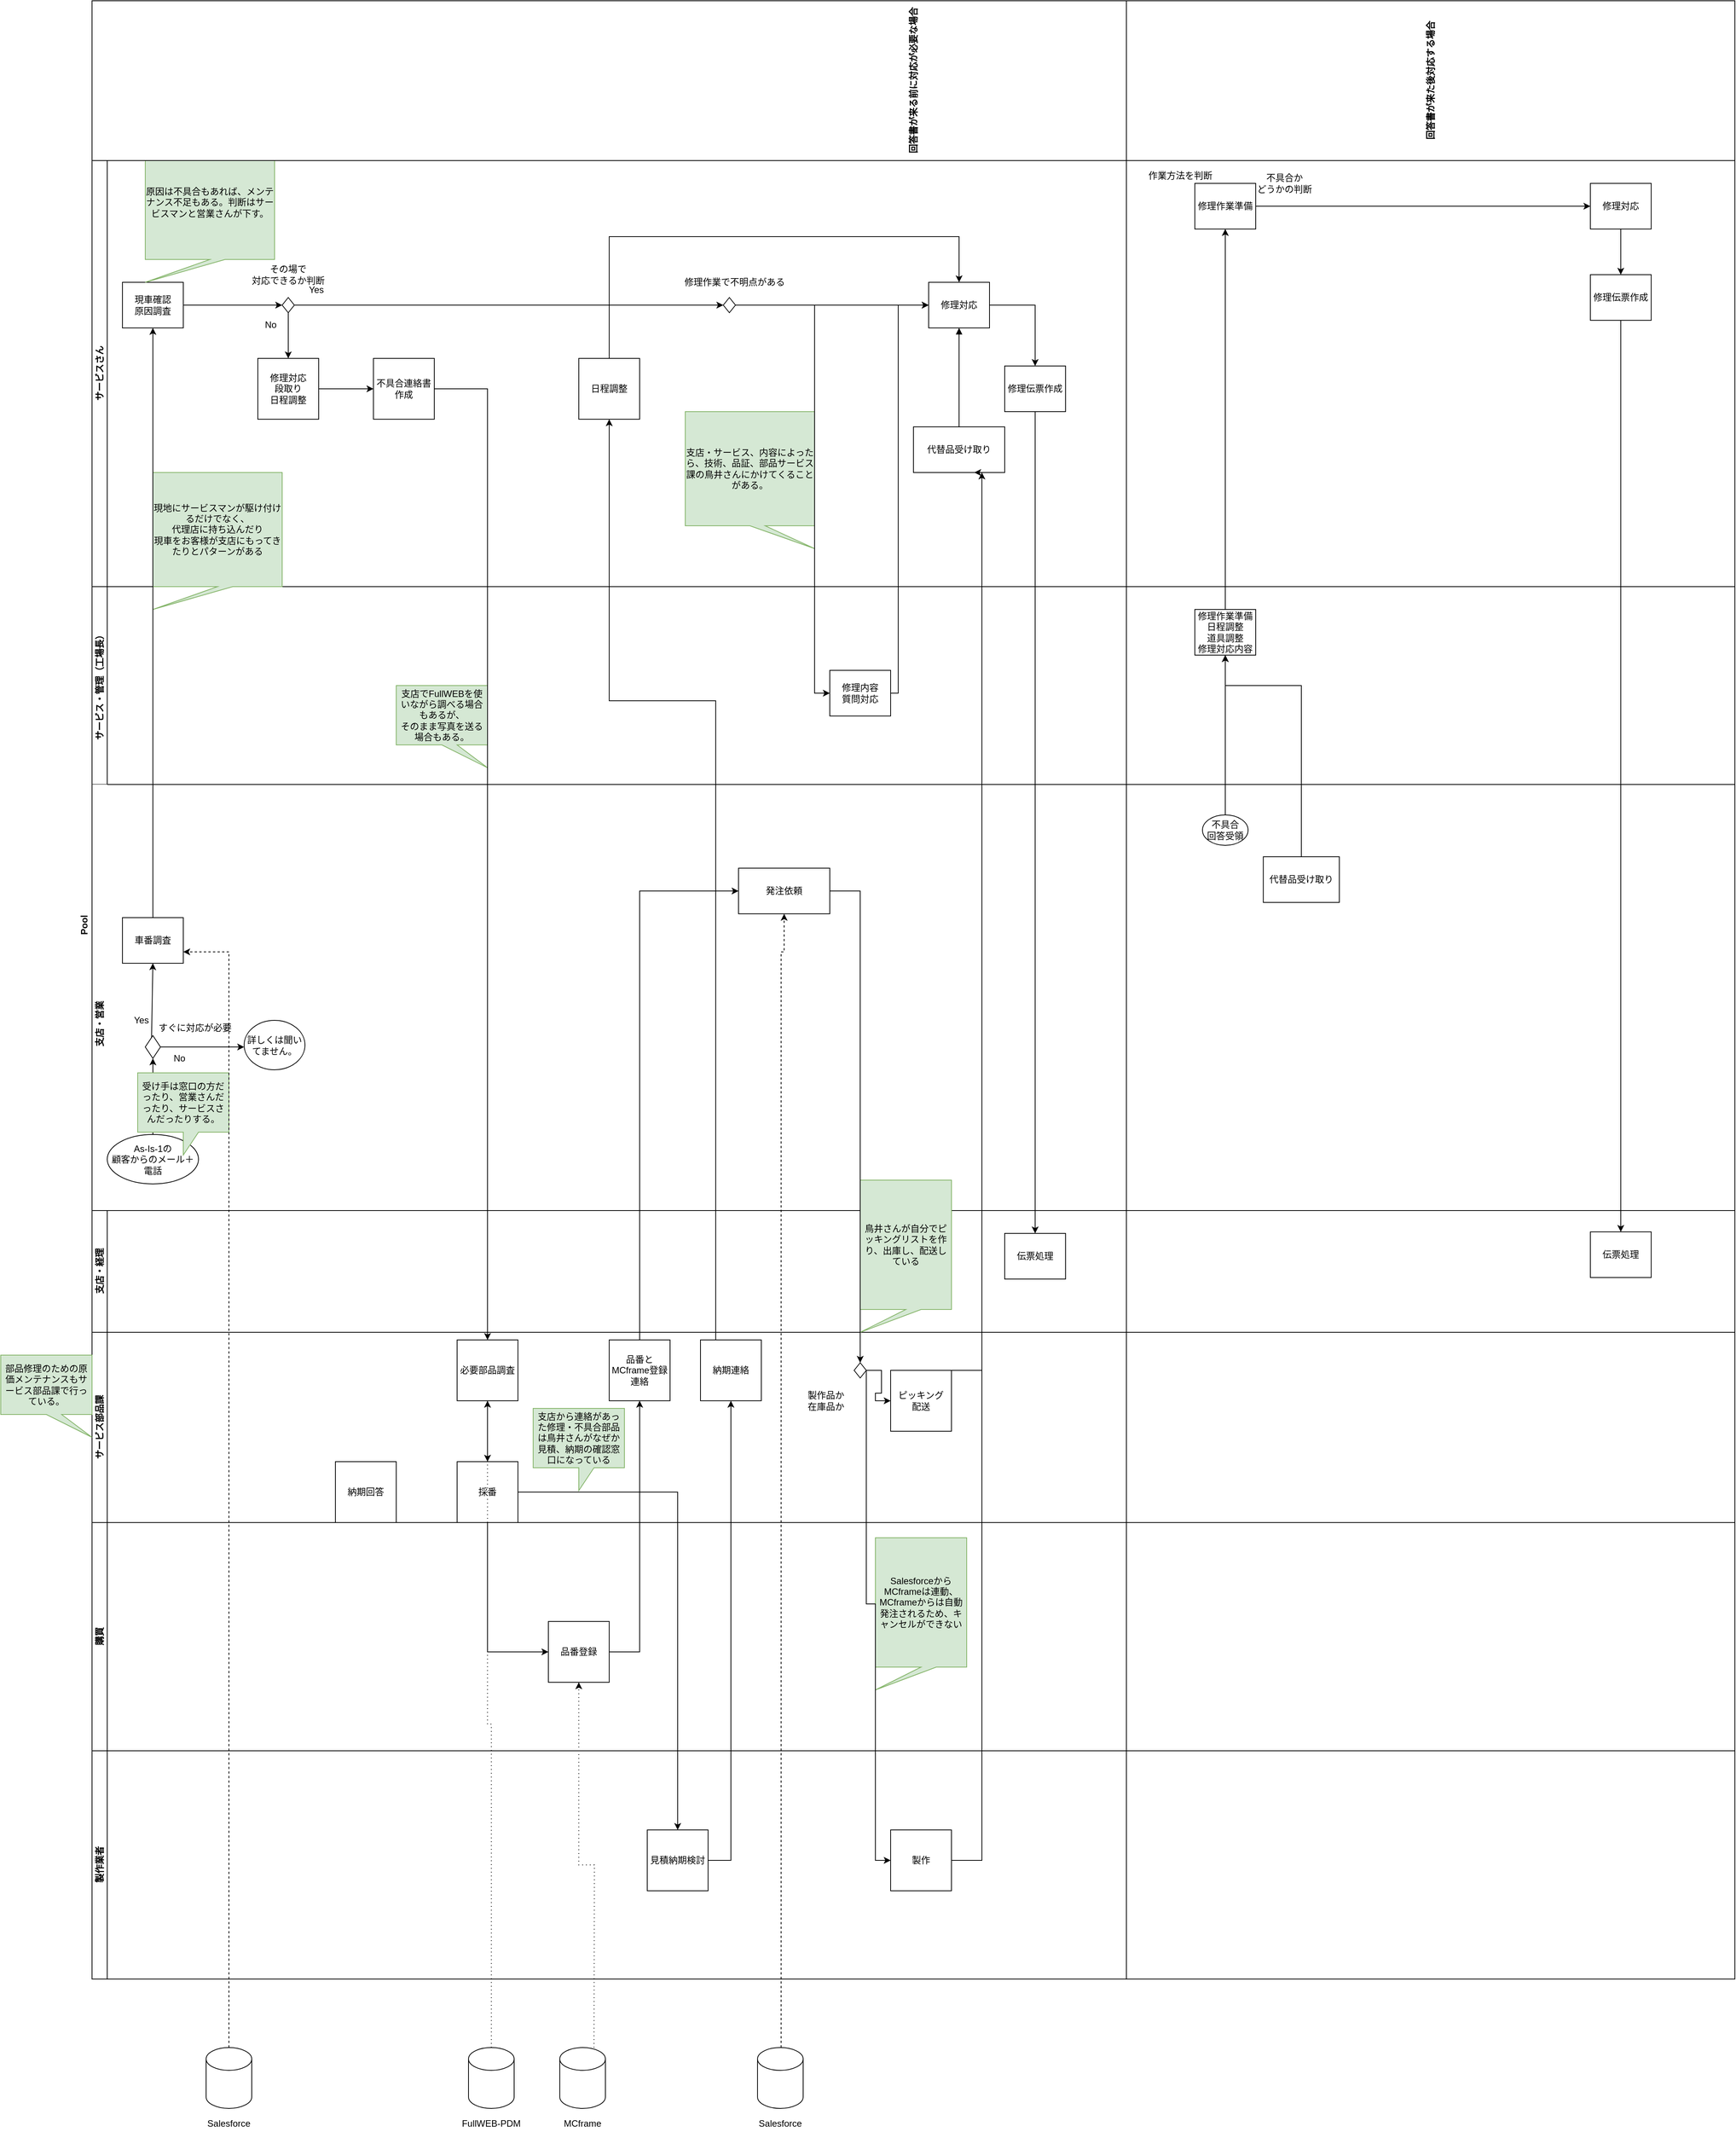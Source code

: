 <mxfile version="14.3.1" type="github">
  <diagram id="prtHgNgQTEPvFCAcTncT" name="Page-1">
    <mxGraphModel dx="3555" dy="3154" grid="1" gridSize="10" guides="1" tooltips="1" connect="1" arrows="1" fold="1" page="1" pageScale="1" pageWidth="827" pageHeight="1169" math="0" shadow="0">
      <root>
        <mxCell id="0" />
        <mxCell id="1" parent="0" />
        <mxCell id="dNxyNK7c78bLwvsdeMH5-19" value="Pool" style="swimlane;html=1;childLayout=stackLayout;resizeParent=1;resizeParentMax=0;horizontal=0;startSize=20;horizontalStack=0;swimlaneFillColor=none;strokeColor=none;" parent="1" vertex="1">
          <mxGeometry x="120" y="120" width="2180" height="890" as="geometry" />
        </mxCell>
        <mxCell id="dNxyNK7c78bLwvsdeMH5-20" value="サービス・管理（工場長）" style="swimlane;html=1;startSize=20;horizontal=0;" parent="dNxyNK7c78bLwvsdeMH5-19" vertex="1">
          <mxGeometry x="20" width="2160" height="260" as="geometry" />
        </mxCell>
        <mxCell id="z5nzv6D3eItYVxrzep7x-7" value="修理作業準備&lt;br&gt;日程調整&lt;br&gt;道具調整&lt;br&gt;修理対応内容" style="rounded=0;whiteSpace=wrap;html=1;fontFamily=Helvetica;fontSize=12;fontColor=#000000;align=center;" parent="dNxyNK7c78bLwvsdeMH5-20" vertex="1">
          <mxGeometry x="1450" y="30" width="80" height="60" as="geometry" />
        </mxCell>
        <mxCell id="z5nzv6D3eItYVxrzep7x-37" value="修理内容&lt;br&gt;質問対応" style="rounded=0;whiteSpace=wrap;html=1;fontFamily=Helvetica;fontSize=12;fontColor=#000000;align=center;" parent="dNxyNK7c78bLwvsdeMH5-20" vertex="1">
          <mxGeometry x="970" y="110" width="80" height="60" as="geometry" />
        </mxCell>
        <mxCell id="EkoDnE93ibO1WMqdiC40-56" value="支店でFullWEBを使いながら調べる場合もあるが、&lt;br&gt;そのまま写真を送る場合もある。" style="shape=callout;whiteSpace=wrap;html=1;perimeter=calloutPerimeter;fillColor=#d5e8d4;strokeColor=#82b366;position2=1;" vertex="1" parent="dNxyNK7c78bLwvsdeMH5-20">
          <mxGeometry x="400" y="130" width="120" height="108" as="geometry" />
        </mxCell>
        <mxCell id="z5nzv6D3eItYVxrzep7x-9" style="edgeStyle=orthogonalEdgeStyle;rounded=0;orthogonalLoop=1;jettySize=auto;html=1;entryX=0.5;entryY=1;entryDx=0;entryDy=0;" parent="dNxyNK7c78bLwvsdeMH5-19" source="z5nzv6D3eItYVxrzep7x-8" target="z5nzv6D3eItYVxrzep7x-7" edge="1">
          <mxGeometry relative="1" as="geometry">
            <Array as="points">
              <mxPoint x="1610" y="130" />
              <mxPoint x="1510" y="130" />
            </Array>
          </mxGeometry>
        </mxCell>
        <mxCell id="FLFnpMw3MmitnRIGWcoV-14" style="edgeStyle=orthogonalEdgeStyle;rounded=0;orthogonalLoop=1;jettySize=auto;html=1;" parent="dNxyNK7c78bLwvsdeMH5-19" source="FLFnpMw3MmitnRIGWcoV-2" edge="1">
          <mxGeometry relative="1" as="geometry">
            <mxPoint x="1510" y="90" as="targetPoint" />
          </mxGeometry>
        </mxCell>
        <mxCell id="dNxyNK7c78bLwvsdeMH5-21" value="支店・営業" style="swimlane;html=1;startSize=20;horizontal=0;strokeColor=none;" parent="dNxyNK7c78bLwvsdeMH5-19" vertex="1">
          <mxGeometry x="20" y="260" width="2160" height="630" as="geometry" />
        </mxCell>
        <mxCell id="z5nzv6D3eItYVxrzep7x-74" style="edgeStyle=orthogonalEdgeStyle;rounded=0;orthogonalLoop=1;jettySize=auto;html=1;entryX=0.231;entryY=0.5;entryDx=0;entryDy=0;entryPerimeter=0;" parent="dNxyNK7c78bLwvsdeMH5-21" source="dNxyNK7c78bLwvsdeMH5-23" target="z5nzv6D3eItYVxrzep7x-51" edge="1">
          <mxGeometry relative="1" as="geometry" />
        </mxCell>
        <mxCell id="dNxyNK7c78bLwvsdeMH5-23" value="As-Is-1の&lt;br&gt;顧客からのメール＋電話" style="ellipse;whiteSpace=wrap;html=1;" parent="dNxyNK7c78bLwvsdeMH5-21" vertex="1">
          <mxGeometry x="20" y="460" width="120" height="65" as="geometry" />
        </mxCell>
        <mxCell id="FLFnpMw3MmitnRIGWcoV-2" value="不具合&lt;br&gt;回答受領" style="ellipse;whiteSpace=wrap;html=1;" parent="dNxyNK7c78bLwvsdeMH5-21" vertex="1">
          <mxGeometry x="1460" y="40" width="60" height="40" as="geometry" />
        </mxCell>
        <mxCell id="z5nzv6D3eItYVxrzep7x-8" value="代替品受け取り" style="rounded=0;whiteSpace=wrap;html=1;" parent="dNxyNK7c78bLwvsdeMH5-21" vertex="1">
          <mxGeometry x="1540" y="95" width="100" height="60" as="geometry" />
        </mxCell>
        <mxCell id="z5nzv6D3eItYVxrzep7x-47" value="" style="rhombus;whiteSpace=wrap;html=1;" parent="dNxyNK7c78bLwvsdeMH5-21" vertex="1">
          <mxGeometry x="70" y="330" width="20" height="30" as="geometry" />
        </mxCell>
        <mxCell id="z5nzv6D3eItYVxrzep7x-49" value="すぐに対応が必要" style="text;html=1;strokeColor=none;fillColor=none;align=center;verticalAlign=middle;whiteSpace=wrap;rounded=0;" parent="dNxyNK7c78bLwvsdeMH5-21" vertex="1">
          <mxGeometry x="60" y="310" width="151" height="20" as="geometry" />
        </mxCell>
        <mxCell id="z5nzv6D3eItYVxrzep7x-50" value="Yes" style="text;html=1;strokeColor=none;fillColor=none;align=center;verticalAlign=middle;whiteSpace=wrap;rounded=0;" parent="dNxyNK7c78bLwvsdeMH5-21" vertex="1">
          <mxGeometry y="300" width="130" height="20" as="geometry" />
        </mxCell>
        <mxCell id="z5nzv6D3eItYVxrzep7x-51" value="No" style="text;html=1;strokeColor=none;fillColor=none;align=center;verticalAlign=middle;whiteSpace=wrap;rounded=0;" parent="dNxyNK7c78bLwvsdeMH5-21" vertex="1">
          <mxGeometry x="50" y="350" width="130" height="20" as="geometry" />
        </mxCell>
        <mxCell id="z5nzv6D3eItYVxrzep7x-52" style="edgeStyle=orthogonalEdgeStyle;rounded=0;orthogonalLoop=1;jettySize=auto;html=1;entryX=0;entryY=0.5;entryDx=0;entryDy=0;" parent="dNxyNK7c78bLwvsdeMH5-21" source="z5nzv6D3eItYVxrzep7x-47" edge="1">
          <mxGeometry relative="1" as="geometry">
            <mxPoint x="200" y="345.0" as="targetPoint" />
          </mxGeometry>
        </mxCell>
        <mxCell id="EkoDnE93ibO1WMqdiC40-1" value="詳しくは聞いてません。" style="ellipse;whiteSpace=wrap;html=1;" vertex="1" parent="dNxyNK7c78bLwvsdeMH5-21">
          <mxGeometry x="200" y="310" width="80" height="65" as="geometry" />
        </mxCell>
        <mxCell id="EkoDnE93ibO1WMqdiC40-3" value="受け手は窓口の方だったり、営業さんだったり、サービスさんだったりする。" style="shape=callout;whiteSpace=wrap;html=1;perimeter=calloutPerimeter;fillColor=#d5e8d4;strokeColor=#82b366;" vertex="1" parent="dNxyNK7c78bLwvsdeMH5-21">
          <mxGeometry x="60" y="379" width="120" height="108" as="geometry" />
        </mxCell>
        <mxCell id="EkoDnE93ibO1WMqdiC40-5" value="車番調査" style="rounded=0;whiteSpace=wrap;html=1;fontFamily=Helvetica;fontSize=12;fontColor=#000000;align=center;" vertex="1" parent="dNxyNK7c78bLwvsdeMH5-21">
          <mxGeometry x="40" y="175" width="80" height="60" as="geometry" />
        </mxCell>
        <mxCell id="EkoDnE93ibO1WMqdiC40-6" value="" style="endArrow=classic;html=1;exitX=0.121;exitY=1.15;exitDx=0;exitDy=0;exitPerimeter=0;entryX=0.5;entryY=1;entryDx=0;entryDy=0;" edge="1" parent="dNxyNK7c78bLwvsdeMH5-21" source="z5nzv6D3eItYVxrzep7x-49" target="EkoDnE93ibO1WMqdiC40-5">
          <mxGeometry width="50" height="50" relative="1" as="geometry">
            <mxPoint x="880" y="300" as="sourcePoint" />
            <mxPoint x="930" y="250" as="targetPoint" />
          </mxGeometry>
        </mxCell>
        <mxCell id="z5nzv6D3eItYVxrzep7x-132" value="発注依頼" style="whiteSpace=wrap;html=1;" parent="dNxyNK7c78bLwvsdeMH5-21" vertex="1">
          <mxGeometry x="850" y="110" width="120" height="60" as="geometry" />
        </mxCell>
        <mxCell id="z5nzv6D3eItYVxrzep7x-14" value="サービスさん" style="swimlane;html=1;startSize=20;horizontal=0;" parent="1" vertex="1">
          <mxGeometry x="140" y="-440" width="2160" height="560" as="geometry" />
        </mxCell>
        <mxCell id="z5nzv6D3eItYVxrzep7x-86" style="edgeStyle=orthogonalEdgeStyle;rounded=0;orthogonalLoop=1;jettySize=auto;html=1;entryX=0;entryY=0.5;entryDx=0;entryDy=0;" parent="z5nzv6D3eItYVxrzep7x-14" source="z5nzv6D3eItYVxrzep7x-16" target="z5nzv6D3eItYVxrzep7x-85" edge="1">
          <mxGeometry relative="1" as="geometry" />
        </mxCell>
        <mxCell id="z5nzv6D3eItYVxrzep7x-16" value="現車確認&lt;br&gt;原因調査" style="rounded=0;whiteSpace=wrap;html=1;fontFamily=Helvetica;fontSize=12;fontColor=#000000;align=center;" parent="z5nzv6D3eItYVxrzep7x-14" vertex="1">
          <mxGeometry x="40" y="160" width="80" height="60" as="geometry" />
        </mxCell>
        <mxCell id="z5nzv6D3eItYVxrzep7x-44" style="edgeStyle=orthogonalEdgeStyle;rounded=0;orthogonalLoop=1;jettySize=auto;html=1;entryX=0;entryY=0.5;entryDx=0;entryDy=0;" parent="z5nzv6D3eItYVxrzep7x-14" source="z5nzv6D3eItYVxrzep7x-21" target="z5nzv6D3eItYVxrzep7x-23" edge="1">
          <mxGeometry relative="1" as="geometry" />
        </mxCell>
        <mxCell id="z5nzv6D3eItYVxrzep7x-21" value="" style="rhombus;whiteSpace=wrap;html=1;" parent="z5nzv6D3eItYVxrzep7x-14" vertex="1">
          <mxGeometry x="830" y="180" width="16" height="20" as="geometry" />
        </mxCell>
        <mxCell id="z5nzv6D3eItYVxrzep7x-22" value="その場で&lt;br&gt;対応できるか判断" style="text;html=1;strokeColor=none;fillColor=none;align=center;verticalAlign=middle;whiteSpace=wrap;rounded=0;" parent="z5nzv6D3eItYVxrzep7x-14" vertex="1">
          <mxGeometry x="193" y="140" width="130" height="20" as="geometry" />
        </mxCell>
        <mxCell id="z5nzv6D3eItYVxrzep7x-23" value="修理対応" style="rounded=0;whiteSpace=wrap;html=1;fontFamily=Helvetica;fontSize=12;fontColor=#000000;align=center;" parent="z5nzv6D3eItYVxrzep7x-14" vertex="1">
          <mxGeometry x="1100" y="160" width="80" height="60" as="geometry" />
        </mxCell>
        <mxCell id="z5nzv6D3eItYVxrzep7x-26" style="edgeStyle=orthogonalEdgeStyle;rounded=0;orthogonalLoop=1;jettySize=auto;html=1;exitX=1;exitY=0.5;exitDx=0;exitDy=0;" parent="z5nzv6D3eItYVxrzep7x-14" source="z5nzv6D3eItYVxrzep7x-34" edge="1">
          <mxGeometry relative="1" as="geometry">
            <mxPoint x="1660" y="60" as="sourcePoint" />
            <mxPoint x="1970" y="60" as="targetPoint" />
          </mxGeometry>
        </mxCell>
        <mxCell id="z5nzv6D3eItYVxrzep7x-29" value="修理対応" style="rounded=0;whiteSpace=wrap;html=1;fontFamily=Helvetica;fontSize=12;fontColor=#000000;align=center;" parent="z5nzv6D3eItYVxrzep7x-14" vertex="1">
          <mxGeometry x="1970" y="30" width="80" height="60" as="geometry" />
        </mxCell>
        <mxCell id="z5nzv6D3eItYVxrzep7x-32" value="作業方法を判断" style="text;html=1;strokeColor=none;fillColor=none;align=center;verticalAlign=middle;whiteSpace=wrap;rounded=0;" parent="z5nzv6D3eItYVxrzep7x-14" vertex="1">
          <mxGeometry x="1366" y="10" width="130" height="20" as="geometry" />
        </mxCell>
        <mxCell id="z5nzv6D3eItYVxrzep7x-33" value="不具合か&lt;br&gt;どうかの判断" style="text;html=1;strokeColor=none;fillColor=none;align=center;verticalAlign=middle;whiteSpace=wrap;rounded=0;" parent="z5nzv6D3eItYVxrzep7x-14" vertex="1">
          <mxGeometry x="1503" y="20" width="130" height="20" as="geometry" />
        </mxCell>
        <mxCell id="z5nzv6D3eItYVxrzep7x-34" value="修理作業準備" style="rounded=0;whiteSpace=wrap;html=1;fontFamily=Helvetica;fontSize=12;fontColor=#000000;align=center;" parent="z5nzv6D3eItYVxrzep7x-14" vertex="1">
          <mxGeometry x="1450" y="30" width="80" height="60" as="geometry" />
        </mxCell>
        <mxCell id="dNxyNK7c78bLwvsdeMH5-34" value="修理伝票作成" style="rounded=0;whiteSpace=wrap;html=1;fontFamily=Helvetica;fontSize=12;fontColor=#000000;align=center;" parent="z5nzv6D3eItYVxrzep7x-14" vertex="1">
          <mxGeometry x="1200" y="270" width="80" height="60" as="geometry" />
        </mxCell>
        <mxCell id="YrqZv5F6dzmh7RyfZA-b-25" style="edgeStyle=orthogonalEdgeStyle;rounded=0;orthogonalLoop=1;jettySize=auto;html=1;entryX=0.5;entryY=0;entryDx=0;entryDy=0;exitX=1;exitY=0.5;exitDx=0;exitDy=0;" parent="z5nzv6D3eItYVxrzep7x-14" source="z5nzv6D3eItYVxrzep7x-23" target="dNxyNK7c78bLwvsdeMH5-34" edge="1">
          <mxGeometry relative="1" as="geometry">
            <mxPoint x="550" y="350" as="sourcePoint" />
            <Array as="points">
              <mxPoint x="1240" y="190" />
            </Array>
          </mxGeometry>
        </mxCell>
        <mxCell id="z5nzv6D3eItYVxrzep7x-42" value="No" style="text;html=1;strokeColor=none;fillColor=none;align=center;verticalAlign=middle;whiteSpace=wrap;rounded=0;" parent="z5nzv6D3eItYVxrzep7x-14" vertex="1">
          <mxGeometry x="170" y="206" width="130" height="20" as="geometry" />
        </mxCell>
        <mxCell id="z5nzv6D3eItYVxrzep7x-43" value="Yes" style="text;html=1;strokeColor=none;fillColor=none;align=center;verticalAlign=middle;whiteSpace=wrap;rounded=0;" parent="z5nzv6D3eItYVxrzep7x-14" vertex="1">
          <mxGeometry x="230" y="160" width="130" height="20" as="geometry" />
        </mxCell>
        <mxCell id="z5nzv6D3eItYVxrzep7x-70" value="修理伝票作成" style="rounded=0;whiteSpace=wrap;html=1;fontFamily=Helvetica;fontSize=12;fontColor=#000000;align=center;" parent="z5nzv6D3eItYVxrzep7x-14" vertex="1">
          <mxGeometry x="1970" y="150" width="80" height="60" as="geometry" />
        </mxCell>
        <mxCell id="z5nzv6D3eItYVxrzep7x-71" style="edgeStyle=orthogonalEdgeStyle;rounded=0;orthogonalLoop=1;jettySize=auto;html=1;entryX=0.5;entryY=0;entryDx=0;entryDy=0;exitX=0.5;exitY=1;exitDx=0;exitDy=0;" parent="z5nzv6D3eItYVxrzep7x-14" source="z5nzv6D3eItYVxrzep7x-29" target="z5nzv6D3eItYVxrzep7x-70" edge="1">
          <mxGeometry relative="1" as="geometry">
            <mxPoint x="2010" y="100" as="sourcePoint" />
          </mxGeometry>
        </mxCell>
        <mxCell id="z5nzv6D3eItYVxrzep7x-100" style="edgeStyle=orthogonalEdgeStyle;rounded=0;orthogonalLoop=1;jettySize=auto;html=1;entryX=0;entryY=0.5;entryDx=0;entryDy=0;" parent="z5nzv6D3eItYVxrzep7x-14" source="z5nzv6D3eItYVxrzep7x-85" target="z5nzv6D3eItYVxrzep7x-21" edge="1">
          <mxGeometry relative="1" as="geometry" />
        </mxCell>
        <mxCell id="z5nzv6D3eItYVxrzep7x-85" value="" style="rhombus;whiteSpace=wrap;html=1;" parent="z5nzv6D3eItYVxrzep7x-14" vertex="1">
          <mxGeometry x="250" y="180" width="16" height="20" as="geometry" />
        </mxCell>
        <mxCell id="z5nzv6D3eItYVxrzep7x-93" value="修理対応&lt;br&gt;段取り&lt;br&gt;日程調整" style="whiteSpace=wrap;html=1;aspect=fixed;" parent="z5nzv6D3eItYVxrzep7x-14" vertex="1">
          <mxGeometry x="218" y="260" width="80" height="80" as="geometry" />
        </mxCell>
        <mxCell id="z5nzv6D3eItYVxrzep7x-92" style="edgeStyle=orthogonalEdgeStyle;rounded=0;orthogonalLoop=1;jettySize=auto;html=1;" parent="z5nzv6D3eItYVxrzep7x-14" source="z5nzv6D3eItYVxrzep7x-85" target="z5nzv6D3eItYVxrzep7x-93" edge="1">
          <mxGeometry relative="1" as="geometry">
            <mxPoint x="258" y="150" as="targetPoint" />
          </mxGeometry>
        </mxCell>
        <mxCell id="z5nzv6D3eItYVxrzep7x-96" value="不具合連絡書作成" style="whiteSpace=wrap;html=1;aspect=fixed;" parent="z5nzv6D3eItYVxrzep7x-14" vertex="1">
          <mxGeometry x="370" y="260" width="80" height="80" as="geometry" />
        </mxCell>
        <mxCell id="z5nzv6D3eItYVxrzep7x-95" style="edgeStyle=orthogonalEdgeStyle;rounded=0;orthogonalLoop=1;jettySize=auto;html=1;entryX=0;entryY=0.5;entryDx=0;entryDy=0;" parent="z5nzv6D3eItYVxrzep7x-14" source="z5nzv6D3eItYVxrzep7x-93" target="z5nzv6D3eItYVxrzep7x-96" edge="1">
          <mxGeometry relative="1" as="geometry">
            <mxPoint x="360" y="170" as="targetPoint" />
          </mxGeometry>
        </mxCell>
        <mxCell id="z5nzv6D3eItYVxrzep7x-101" value="修理作業で不明点がある" style="text;html=1;strokeColor=none;fillColor=none;align=center;verticalAlign=middle;whiteSpace=wrap;rounded=0;" parent="z5nzv6D3eItYVxrzep7x-14" vertex="1">
          <mxGeometry x="770" y="150" width="150" height="20" as="geometry" />
        </mxCell>
        <mxCell id="z5nzv6D3eItYVxrzep7x-143" style="edgeStyle=orthogonalEdgeStyle;rounded=0;orthogonalLoop=1;jettySize=auto;html=1;entryX=0.5;entryY=1;entryDx=0;entryDy=0;endArrow=block;endFill=1;" parent="z5nzv6D3eItYVxrzep7x-14" source="z5nzv6D3eItYVxrzep7x-138" target="z5nzv6D3eItYVxrzep7x-23" edge="1">
          <mxGeometry relative="1" as="geometry" />
        </mxCell>
        <mxCell id="z5nzv6D3eItYVxrzep7x-138" value="代替品受け取り" style="whiteSpace=wrap;html=1;" parent="z5nzv6D3eItYVxrzep7x-14" vertex="1">
          <mxGeometry x="1080" y="350" width="120" height="60" as="geometry" />
        </mxCell>
        <mxCell id="EkoDnE93ibO1WMqdiC40-9" value="現地にサービスマンが駆け付けるだけでなく、&lt;br&gt;代理店に持ち込んだり&lt;br&gt;現車をお客様が支店にもってきたりとパターンがある" style="shape=callout;whiteSpace=wrap;html=1;perimeter=calloutPerimeter;fillColor=#d5e8d4;strokeColor=#82b366;position2=0;" vertex="1" parent="z5nzv6D3eItYVxrzep7x-14">
          <mxGeometry x="80" y="410" width="170" height="180" as="geometry" />
        </mxCell>
        <mxCell id="EkoDnE93ibO1WMqdiC40-14" value="原因は不具合もあれば、メンテナンス不足もある。判断はサービスマンと営業さんが下す。" style="shape=callout;whiteSpace=wrap;html=1;perimeter=calloutPerimeter;fillColor=#d5e8d4;strokeColor=#82b366;position2=0;" vertex="1" parent="z5nzv6D3eItYVxrzep7x-14">
          <mxGeometry x="70" y="-20" width="170" height="180" as="geometry" />
        </mxCell>
        <mxCell id="EkoDnE93ibO1WMqdiC40-53" style="edgeStyle=orthogonalEdgeStyle;rounded=0;orthogonalLoop=1;jettySize=auto;html=1;entryX=0.5;entryY=0;entryDx=0;entryDy=0;" edge="1" parent="z5nzv6D3eItYVxrzep7x-14" source="EkoDnE93ibO1WMqdiC40-51" target="z5nzv6D3eItYVxrzep7x-23">
          <mxGeometry relative="1" as="geometry">
            <Array as="points">
              <mxPoint x="680" y="100" />
              <mxPoint x="1140" y="100" />
            </Array>
          </mxGeometry>
        </mxCell>
        <mxCell id="EkoDnE93ibO1WMqdiC40-51" value="日程調整" style="whiteSpace=wrap;html=1;aspect=fixed;" vertex="1" parent="z5nzv6D3eItYVxrzep7x-14">
          <mxGeometry x="640" y="260" width="80" height="80" as="geometry" />
        </mxCell>
        <mxCell id="EkoDnE93ibO1WMqdiC40-13" value="支店・サービス、内容によったら、技術、品証、部品サービス課の鳥井さんにかけてくることがある。" style="shape=callout;whiteSpace=wrap;html=1;perimeter=calloutPerimeter;fillColor=#d5e8d4;strokeColor=#82b366;position2=1;" vertex="1" parent="z5nzv6D3eItYVxrzep7x-14">
          <mxGeometry x="780" y="330" width="170" height="180" as="geometry" />
        </mxCell>
        <mxCell id="z5nzv6D3eItYVxrzep7x-63" style="edgeStyle=orthogonalEdgeStyle;rounded=0;orthogonalLoop=1;jettySize=auto;html=1;" parent="1" source="dNxyNK7c78bLwvsdeMH5-34" target="dNxyNK7c78bLwvsdeMH5-30" edge="1">
          <mxGeometry relative="1" as="geometry" />
        </mxCell>
        <mxCell id="z5nzv6D3eItYVxrzep7x-65" value="回答書が来る前に対応が必要な場合" style="swimlane;html=1;startSize=210;horizontal=0;direction=south;" parent="1" vertex="1">
          <mxGeometry x="140" y="-650" width="2160" height="2000" as="geometry" />
        </mxCell>
        <mxCell id="z5nzv6D3eItYVxrzep7x-57" value="サービス部品課" style="swimlane;html=1;startSize=20;horizontal=0;" parent="z5nzv6D3eItYVxrzep7x-65" vertex="1">
          <mxGeometry y="1750" width="2160" height="250" as="geometry" />
        </mxCell>
        <mxCell id="EkoDnE93ibO1WMqdiC40-18" value="採番" style="whiteSpace=wrap;html=1;aspect=fixed;" vertex="1" parent="z5nzv6D3eItYVxrzep7x-57">
          <mxGeometry x="480" y="170" width="80" height="80" as="geometry" />
        </mxCell>
        <mxCell id="EkoDnE93ibO1WMqdiC40-22" style="edgeStyle=orthogonalEdgeStyle;rounded=0;orthogonalLoop=1;jettySize=auto;html=1;entryX=0.5;entryY=0;entryDx=0;entryDy=0;" edge="1" parent="z5nzv6D3eItYVxrzep7x-57" source="EkoDnE93ibO1WMqdiC40-19" target="EkoDnE93ibO1WMqdiC40-18">
          <mxGeometry relative="1" as="geometry" />
        </mxCell>
        <mxCell id="EkoDnE93ibO1WMqdiC40-19" value="必要部品調査" style="whiteSpace=wrap;html=1;aspect=fixed;" vertex="1" parent="z5nzv6D3eItYVxrzep7x-57">
          <mxGeometry x="480" y="10" width="80" height="80" as="geometry" />
        </mxCell>
        <mxCell id="EkoDnE93ibO1WMqdiC40-38" value="納期回答" style="whiteSpace=wrap;html=1;aspect=fixed;" vertex="1" parent="z5nzv6D3eItYVxrzep7x-57">
          <mxGeometry x="320" y="170" width="80" height="80" as="geometry" />
        </mxCell>
        <mxCell id="EkoDnE93ibO1WMqdiC40-41" value="品番とMCframe登録連絡" style="whiteSpace=wrap;html=1;aspect=fixed;" vertex="1" parent="z5nzv6D3eItYVxrzep7x-57">
          <mxGeometry x="680" y="10" width="80" height="80" as="geometry" />
        </mxCell>
        <mxCell id="EkoDnE93ibO1WMqdiC40-48" value="納期連絡" style="whiteSpace=wrap;html=1;aspect=fixed;" vertex="1" parent="z5nzv6D3eItYVxrzep7x-57">
          <mxGeometry x="800" y="10" width="80" height="80" as="geometry" />
        </mxCell>
        <mxCell id="EkoDnE93ibO1WMqdiC40-58" value="支店から連絡があった修理・不具合部品は鳥井さんがなぜか見積、納期の確認窓口になっている" style="shape=callout;whiteSpace=wrap;html=1;perimeter=calloutPerimeter;fillColor=#d5e8d4;strokeColor=#82b366;" vertex="1" parent="z5nzv6D3eItYVxrzep7x-57">
          <mxGeometry x="580" y="100" width="120" height="108" as="geometry" />
        </mxCell>
        <mxCell id="EkoDnE93ibO1WMqdiC40-64" value="ピッキング&lt;br&gt;配送" style="whiteSpace=wrap;html=1;aspect=fixed;" vertex="1" parent="z5nzv6D3eItYVxrzep7x-57">
          <mxGeometry x="1050" y="50" width="80" height="80" as="geometry" />
        </mxCell>
        <mxCell id="EkoDnE93ibO1WMqdiC40-68" value="製作品か&lt;br&gt;在庫品か" style="text;html=1;strokeColor=none;fillColor=none;align=center;verticalAlign=middle;whiteSpace=wrap;rounded=0;" vertex="1" parent="z5nzv6D3eItYVxrzep7x-57">
          <mxGeometry x="890" y="80" width="150" height="20" as="geometry" />
        </mxCell>
        <mxCell id="dNxyNK7c78bLwvsdeMH5-22" value="支店・経理" style="swimlane;html=1;startSize=20;horizontal=0;" parent="z5nzv6D3eItYVxrzep7x-65" vertex="1">
          <mxGeometry y="1590" width="2160" height="160" as="geometry" />
        </mxCell>
        <mxCell id="dNxyNK7c78bLwvsdeMH5-30" value="伝票処理" style="rounded=0;whiteSpace=wrap;html=1;fontFamily=Helvetica;fontSize=12;fontColor=#000000;align=center;" parent="dNxyNK7c78bLwvsdeMH5-22" vertex="1">
          <mxGeometry x="1200" y="30" width="80" height="60" as="geometry" />
        </mxCell>
        <mxCell id="z5nzv6D3eItYVxrzep7x-69" value="伝票処理" style="rounded=0;whiteSpace=wrap;html=1;fontFamily=Helvetica;fontSize=12;fontColor=#000000;align=center;" parent="dNxyNK7c78bLwvsdeMH5-22" vertex="1">
          <mxGeometry x="1970" y="28" width="80" height="60" as="geometry" />
        </mxCell>
        <mxCell id="EkoDnE93ibO1WMqdiC40-69" value="鳥井さんが自分でピッキングリストを作り、出庫し、配送している" style="shape=callout;whiteSpace=wrap;html=1;perimeter=calloutPerimeter;fillColor=#d5e8d4;strokeColor=#82b366;position2=0;" vertex="1" parent="dNxyNK7c78bLwvsdeMH5-22">
          <mxGeometry x="1010" y="-40" width="120" height="200" as="geometry" />
        </mxCell>
        <mxCell id="z5nzv6D3eItYVxrzep7x-67" value="回答書が来た後対応する場合" style="swimlane;html=1;startSize=210;horizontal=0;direction=south;" parent="1" vertex="1">
          <mxGeometry x="1500" y="-650" width="800" height="2600" as="geometry" />
        </mxCell>
        <mxCell id="z5nzv6D3eItYVxrzep7x-68" style="edgeStyle=orthogonalEdgeStyle;rounded=0;orthogonalLoop=1;jettySize=auto;html=1;entryX=0.5;entryY=1;entryDx=0;entryDy=0;" parent="1" source="z5nzv6D3eItYVxrzep7x-7" target="z5nzv6D3eItYVxrzep7x-34" edge="1">
          <mxGeometry relative="1" as="geometry" />
        </mxCell>
        <mxCell id="z5nzv6D3eItYVxrzep7x-72" style="edgeStyle=orthogonalEdgeStyle;rounded=0;orthogonalLoop=1;jettySize=auto;html=1;" parent="1" source="z5nzv6D3eItYVxrzep7x-70" target="z5nzv6D3eItYVxrzep7x-69" edge="1">
          <mxGeometry relative="1" as="geometry" />
        </mxCell>
        <mxCell id="z5nzv6D3eItYVxrzep7x-58" value="購買" style="swimlane;html=1;startSize=20;horizontal=0;" parent="1" vertex="1">
          <mxGeometry x="140" y="1350" width="2160" height="300" as="geometry" />
        </mxCell>
        <mxCell id="EkoDnE93ibO1WMqdiC40-24" value="品番登録" style="whiteSpace=wrap;html=1;aspect=fixed;" vertex="1" parent="z5nzv6D3eItYVxrzep7x-58">
          <mxGeometry x="600" y="130" width="80" height="80" as="geometry" />
        </mxCell>
        <mxCell id="EkoDnE93ibO1WMqdiC40-55" value="SalesforceからMCframeは連動、&lt;br&gt;MCframeからは自動発注されるため、キャンセルができない" style="shape=callout;whiteSpace=wrap;html=1;perimeter=calloutPerimeter;fillColor=#d5e8d4;strokeColor=#82b366;position2=0;" vertex="1" parent="z5nzv6D3eItYVxrzep7x-58">
          <mxGeometry x="1030" y="20" width="120" height="200" as="geometry" />
        </mxCell>
        <mxCell id="z5nzv6D3eItYVxrzep7x-99" style="edgeStyle=orthogonalEdgeStyle;rounded=0;orthogonalLoop=1;jettySize=auto;html=1;entryX=0;entryY=0.5;entryDx=0;entryDy=0;" parent="1" source="z5nzv6D3eItYVxrzep7x-37" target="z5nzv6D3eItYVxrzep7x-23" edge="1">
          <mxGeometry relative="1" as="geometry">
            <mxPoint x="578" y="260.059" as="sourcePoint" />
            <mxPoint x="680" y="-40" as="targetPoint" />
            <Array as="points">
              <mxPoint x="1200" y="260" />
              <mxPoint x="1200" y="-250" />
            </Array>
          </mxGeometry>
        </mxCell>
        <mxCell id="EkoDnE93ibO1WMqdiC40-7" style="edgeStyle=orthogonalEdgeStyle;rounded=0;orthogonalLoop=1;jettySize=auto;html=1;entryX=1;entryY=0.75;entryDx=0;entryDy=0;dashed=1;" edge="1" parent="1" source="z5nzv6D3eItYVxrzep7x-134" target="EkoDnE93ibO1WMqdiC40-5">
          <mxGeometry relative="1" as="geometry">
            <Array as="points">
              <mxPoint x="320" y="600" />
            </Array>
          </mxGeometry>
        </mxCell>
        <mxCell id="z5nzv6D3eItYVxrzep7x-134" value="" style="shape=cylinder3;whiteSpace=wrap;html=1;boundedLbl=1;backgroundOutline=1;size=15;" parent="1" vertex="1">
          <mxGeometry x="290" y="2040" width="60" height="80" as="geometry" />
        </mxCell>
        <mxCell id="z5nzv6D3eItYVxrzep7x-137" value="Salesforce" style="text;html=1;strokeColor=none;fillColor=none;align=center;verticalAlign=middle;whiteSpace=wrap;rounded=0;" parent="1" vertex="1">
          <mxGeometry x="255" y="2130" width="130" height="20" as="geometry" />
        </mxCell>
        <mxCell id="EkoDnE93ibO1WMqdiC40-8" style="edgeStyle=orthogonalEdgeStyle;rounded=0;orthogonalLoop=1;jettySize=auto;html=1;entryX=0.5;entryY=1;entryDx=0;entryDy=0;" edge="1" parent="1" source="EkoDnE93ibO1WMqdiC40-5" target="z5nzv6D3eItYVxrzep7x-16">
          <mxGeometry relative="1" as="geometry" />
        </mxCell>
        <mxCell id="EkoDnE93ibO1WMqdiC40-15" style="edgeStyle=orthogonalEdgeStyle;rounded=0;orthogonalLoop=1;jettySize=auto;html=1;entryX=0;entryY=0.5;entryDx=0;entryDy=0;" edge="1" parent="1" source="z5nzv6D3eItYVxrzep7x-21" target="z5nzv6D3eItYVxrzep7x-37">
          <mxGeometry relative="1" as="geometry">
            <Array as="points">
              <mxPoint x="1090" y="-250" />
              <mxPoint x="1090" y="260" />
            </Array>
          </mxGeometry>
        </mxCell>
        <mxCell id="EkoDnE93ibO1WMqdiC40-21" style="edgeStyle=orthogonalEdgeStyle;rounded=0;orthogonalLoop=1;jettySize=auto;html=1;" edge="1" parent="1" source="z5nzv6D3eItYVxrzep7x-96" target="EkoDnE93ibO1WMqdiC40-19">
          <mxGeometry relative="1" as="geometry" />
        </mxCell>
        <mxCell id="EkoDnE93ibO1WMqdiC40-23" style="edgeStyle=orthogonalEdgeStyle;rounded=0;orthogonalLoop=1;jettySize=auto;html=1;entryX=0;entryY=0.5;entryDx=0;entryDy=0;" edge="1" parent="1" source="EkoDnE93ibO1WMqdiC40-18" target="EkoDnE93ibO1WMqdiC40-24">
          <mxGeometry relative="1" as="geometry">
            <mxPoint x="670" y="1550" as="targetPoint" />
            <Array as="points">
              <mxPoint x="660" y="1520" />
            </Array>
          </mxGeometry>
        </mxCell>
        <mxCell id="EkoDnE93ibO1WMqdiC40-29" style="edgeStyle=orthogonalEdgeStyle;rounded=0;orthogonalLoop=1;jettySize=auto;html=1;dashed=1;dashPattern=1 4;" edge="1" parent="1" source="EkoDnE93ibO1WMqdiC40-27" target="EkoDnE93ibO1WMqdiC40-19">
          <mxGeometry relative="1" as="geometry" />
        </mxCell>
        <mxCell id="EkoDnE93ibO1WMqdiC40-27" value="" style="shape=cylinder3;whiteSpace=wrap;html=1;boundedLbl=1;backgroundOutline=1;size=15;" vertex="1" parent="1">
          <mxGeometry x="635" y="2040" width="60" height="80" as="geometry" />
        </mxCell>
        <mxCell id="EkoDnE93ibO1WMqdiC40-28" value="FullWEB-PDM" style="text;html=1;strokeColor=none;fillColor=none;align=center;verticalAlign=middle;whiteSpace=wrap;rounded=0;" vertex="1" parent="1">
          <mxGeometry x="600" y="2130" width="130" height="20" as="geometry" />
        </mxCell>
        <mxCell id="EkoDnE93ibO1WMqdiC40-30" value="" style="shape=cylinder3;whiteSpace=wrap;html=1;boundedLbl=1;backgroundOutline=1;size=15;" vertex="1" parent="1">
          <mxGeometry x="755" y="2040" width="60" height="80" as="geometry" />
        </mxCell>
        <mxCell id="EkoDnE93ibO1WMqdiC40-31" value="MCframe" style="text;html=1;strokeColor=none;fillColor=none;align=center;verticalAlign=middle;whiteSpace=wrap;rounded=0;" vertex="1" parent="1">
          <mxGeometry x="720" y="2130" width="130" height="20" as="geometry" />
        </mxCell>
        <mxCell id="EkoDnE93ibO1WMqdiC40-32" style="edgeStyle=orthogonalEdgeStyle;rounded=0;orthogonalLoop=1;jettySize=auto;html=1;dashed=1;dashPattern=1 4;entryX=0.5;entryY=1;entryDx=0;entryDy=0;" edge="1" parent="1" target="EkoDnE93ibO1WMqdiC40-24">
          <mxGeometry relative="1" as="geometry">
            <mxPoint x="800" y="2040" as="sourcePoint" />
            <mxPoint x="795" y="1160" as="targetPoint" />
          </mxGeometry>
        </mxCell>
        <mxCell id="EkoDnE93ibO1WMqdiC40-34" value="製作業者" style="swimlane;html=1;startSize=20;horizontal=0;" vertex="1" parent="1">
          <mxGeometry x="140" y="1650" width="2160" height="300" as="geometry" />
        </mxCell>
        <mxCell id="EkoDnE93ibO1WMqdiC40-36" value="見積納期検討" style="whiteSpace=wrap;html=1;aspect=fixed;" vertex="1" parent="EkoDnE93ibO1WMqdiC40-34">
          <mxGeometry x="730" y="104" width="80" height="80" as="geometry" />
        </mxCell>
        <mxCell id="EkoDnE93ibO1WMqdiC40-46" style="edgeStyle=orthogonalEdgeStyle;rounded=0;orthogonalLoop=1;jettySize=auto;html=1;entryX=0.5;entryY=1;entryDx=0;entryDy=0;dashed=1;" edge="1" parent="EkoDnE93ibO1WMqdiC40-34" target="z5nzv6D3eItYVxrzep7x-132">
          <mxGeometry relative="1" as="geometry">
            <mxPoint x="906" y="390" as="sourcePoint" />
            <mxPoint x="846" y="-1050" as="targetPoint" />
            <Array as="points">
              <mxPoint x="906" y="-1050" />
              <mxPoint x="910" y="-1050" />
            </Array>
          </mxGeometry>
        </mxCell>
        <mxCell id="EkoDnE93ibO1WMqdiC40-60" value="製作" style="whiteSpace=wrap;html=1;aspect=fixed;" vertex="1" parent="EkoDnE93ibO1WMqdiC40-34">
          <mxGeometry x="1050" y="104" width="80" height="80" as="geometry" />
        </mxCell>
        <mxCell id="EkoDnE93ibO1WMqdiC40-37" style="edgeStyle=orthogonalEdgeStyle;rounded=0;orthogonalLoop=1;jettySize=auto;html=1;entryX=0.5;entryY=0;entryDx=0;entryDy=0;" edge="1" parent="1" source="EkoDnE93ibO1WMqdiC40-18" target="EkoDnE93ibO1WMqdiC40-36">
          <mxGeometry relative="1" as="geometry" />
        </mxCell>
        <mxCell id="EkoDnE93ibO1WMqdiC40-40" style="edgeStyle=orthogonalEdgeStyle;rounded=0;orthogonalLoop=1;jettySize=auto;html=1;entryX=0.5;entryY=1;entryDx=0;entryDy=0;" edge="1" parent="1" source="EkoDnE93ibO1WMqdiC40-24" target="EkoDnE93ibO1WMqdiC40-41">
          <mxGeometry relative="1" as="geometry">
            <mxPoint x="860" y="1160" as="targetPoint" />
            <Array as="points">
              <mxPoint x="860" y="1520" />
            </Array>
          </mxGeometry>
        </mxCell>
        <mxCell id="EkoDnE93ibO1WMqdiC40-44" value="" style="shape=cylinder3;whiteSpace=wrap;html=1;boundedLbl=1;backgroundOutline=1;size=15;" vertex="1" parent="1">
          <mxGeometry x="1015" y="2040" width="60" height="80" as="geometry" />
        </mxCell>
        <mxCell id="EkoDnE93ibO1WMqdiC40-45" value="Salesforce" style="text;html=1;strokeColor=none;fillColor=none;align=center;verticalAlign=middle;whiteSpace=wrap;rounded=0;" vertex="1" parent="1">
          <mxGeometry x="980" y="2130" width="130" height="20" as="geometry" />
        </mxCell>
        <mxCell id="EkoDnE93ibO1WMqdiC40-47" style="edgeStyle=orthogonalEdgeStyle;rounded=0;orthogonalLoop=1;jettySize=auto;html=1;entryX=0.5;entryY=1;entryDx=0;entryDy=0;" edge="1" parent="1" source="EkoDnE93ibO1WMqdiC40-36" target="EkoDnE93ibO1WMqdiC40-48">
          <mxGeometry relative="1" as="geometry">
            <mxPoint x="990" y="1280" as="targetPoint" />
            <Array as="points">
              <mxPoint x="980" y="1794" />
            </Array>
          </mxGeometry>
        </mxCell>
        <mxCell id="EkoDnE93ibO1WMqdiC40-49" style="edgeStyle=orthogonalEdgeStyle;rounded=0;orthogonalLoop=1;jettySize=auto;html=1;entryX=0;entryY=0.5;entryDx=0;entryDy=0;" edge="1" parent="1" source="EkoDnE93ibO1WMqdiC40-41" target="z5nzv6D3eItYVxrzep7x-132">
          <mxGeometry relative="1" as="geometry">
            <Array as="points">
              <mxPoint x="860" y="520" />
            </Array>
          </mxGeometry>
        </mxCell>
        <mxCell id="EkoDnE93ibO1WMqdiC40-50" style="edgeStyle=orthogonalEdgeStyle;rounded=0;orthogonalLoop=1;jettySize=auto;html=1;entryX=0.5;entryY=1;entryDx=0;entryDy=0;" edge="1" parent="1" source="EkoDnE93ibO1WMqdiC40-48" target="EkoDnE93ibO1WMqdiC40-51">
          <mxGeometry relative="1" as="geometry">
            <mxPoint x="940" y="320" as="targetPoint" />
            <Array as="points">
              <mxPoint x="960" y="270" />
              <mxPoint x="820" y="270" />
            </Array>
          </mxGeometry>
        </mxCell>
        <mxCell id="EkoDnE93ibO1WMqdiC40-54" style="edgeStyle=orthogonalEdgeStyle;rounded=0;orthogonalLoop=1;jettySize=auto;html=1;entryX=0;entryY=0.5;entryDx=0;entryDy=0;" edge="1" parent="1" source="EkoDnE93ibO1WMqdiC40-66" target="EkoDnE93ibO1WMqdiC40-60">
          <mxGeometry relative="1" as="geometry">
            <mxPoint x="1150" y="1793.333" as="targetPoint" />
            <Array as="points">
              <mxPoint x="1158" y="1457" />
              <mxPoint x="1170" y="1457" />
              <mxPoint x="1170" y="1794" />
            </Array>
          </mxGeometry>
        </mxCell>
        <mxCell id="EkoDnE93ibO1WMqdiC40-59" value="部品修理のための原価メンテナンスもサービス部品課で行っている。" style="shape=callout;whiteSpace=wrap;html=1;perimeter=calloutPerimeter;fillColor=#d5e8d4;strokeColor=#82b366;position2=1;" vertex="1" parent="1">
          <mxGeometry x="20" y="1130" width="120" height="108" as="geometry" />
        </mxCell>
        <mxCell id="EkoDnE93ibO1WMqdiC40-61" style="edgeStyle=orthogonalEdgeStyle;rounded=0;orthogonalLoop=1;jettySize=auto;html=1;entryX=0.75;entryY=1;entryDx=0;entryDy=0;" edge="1" parent="1" source="EkoDnE93ibO1WMqdiC40-60" target="z5nzv6D3eItYVxrzep7x-138">
          <mxGeometry relative="1" as="geometry">
            <mxPoint x="1320" y="1280" as="targetPoint" />
            <Array as="points">
              <mxPoint x="1310" y="1794" />
            </Array>
          </mxGeometry>
        </mxCell>
        <mxCell id="EkoDnE93ibO1WMqdiC40-65" style="edgeStyle=orthogonalEdgeStyle;rounded=0;orthogonalLoop=1;jettySize=auto;html=1;" edge="1" parent="1" source="EkoDnE93ibO1WMqdiC40-64">
          <mxGeometry relative="1" as="geometry">
            <mxPoint x="1300" y="-30" as="targetPoint" />
            <Array as="points">
              <mxPoint x="1310" y="1150" />
              <mxPoint x="1310" y="-30" />
            </Array>
          </mxGeometry>
        </mxCell>
        <mxCell id="EkoDnE93ibO1WMqdiC40-71" style="edgeStyle=orthogonalEdgeStyle;rounded=0;orthogonalLoop=1;jettySize=auto;html=1;" edge="1" parent="1" source="EkoDnE93ibO1WMqdiC40-66" target="EkoDnE93ibO1WMqdiC40-64">
          <mxGeometry relative="1" as="geometry" />
        </mxCell>
        <mxCell id="EkoDnE93ibO1WMqdiC40-66" value="" style="rhombus;whiteSpace=wrap;html=1;" vertex="1" parent="1">
          <mxGeometry x="1142" y="1140" width="16" height="20" as="geometry" />
        </mxCell>
        <mxCell id="EkoDnE93ibO1WMqdiC40-70" style="edgeStyle=orthogonalEdgeStyle;rounded=0;orthogonalLoop=1;jettySize=auto;html=1;entryX=0.5;entryY=0;entryDx=0;entryDy=0;" edge="1" parent="1" source="z5nzv6D3eItYVxrzep7x-132" target="EkoDnE93ibO1WMqdiC40-66">
          <mxGeometry relative="1" as="geometry" />
        </mxCell>
      </root>
    </mxGraphModel>
  </diagram>
</mxfile>
